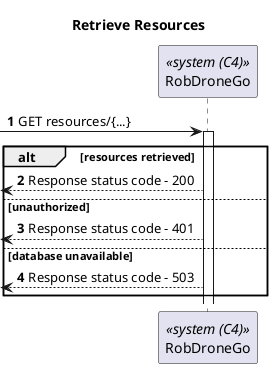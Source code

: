 @startuml Process View - Level 1

autonumber
skinparam packageStyle rect

title Retrieve Resources

participant "RobDroneGo" as RDG <<system (C4)>>

-> RDG: GET resources/{...}

activate RDG

alt resources retrieved

  <-- RDG: Response status code - 200

else unauthorized

  <-- RDG: Response status code - 401

else database unavailable

  <-- RDG: Response status code - 503

end

@enduml